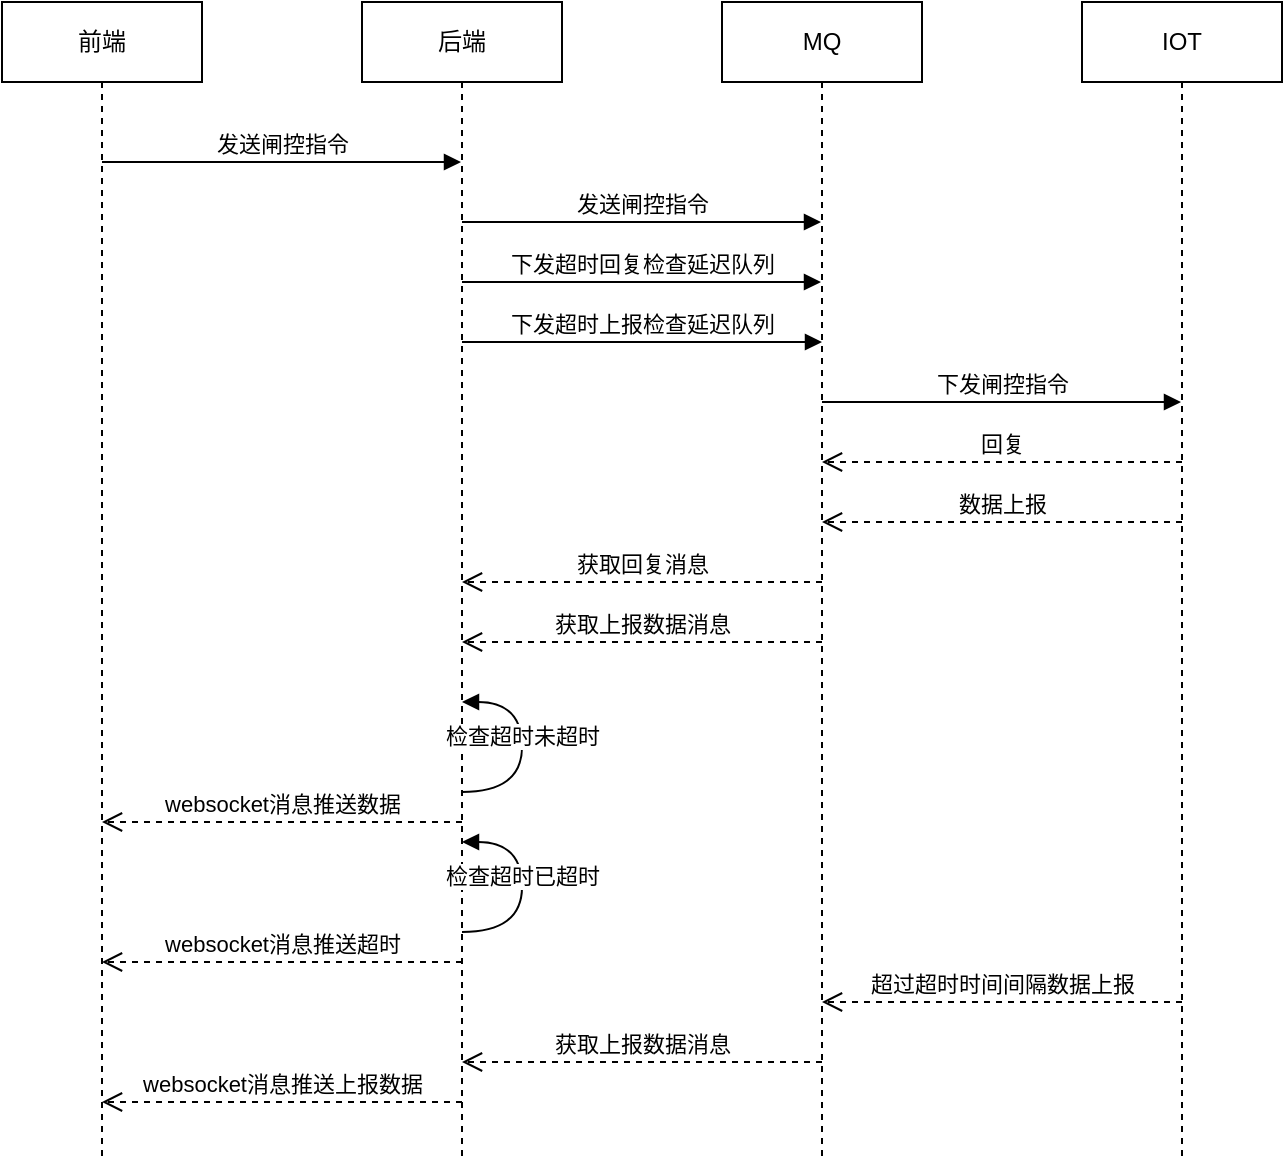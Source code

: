 <mxfile version="24.6.2" type="github">
  <diagram name="第 1 页" id="fjsQgnUb7Lhu3lKXE23s">
    <mxGraphModel dx="1077" dy="671" grid="1" gridSize="10" guides="1" tooltips="1" connect="1" arrows="1" fold="1" page="1" pageScale="1" pageWidth="827" pageHeight="1169" math="0" shadow="0">
      <root>
        <mxCell id="0" />
        <mxCell id="1" parent="0" />
        <mxCell id="6SFgys6yS04XjFyFlmpq-1" value="前端" style="shape=umlLifeline;perimeter=lifelinePerimeter;whiteSpace=wrap;html=1;container=1;dropTarget=0;collapsible=0;recursiveResize=0;outlineConnect=0;portConstraint=eastwest;newEdgeStyle={&quot;curved&quot;:0,&quot;rounded&quot;:0};" vertex="1" parent="1">
          <mxGeometry x="40" y="190" width="100" height="580" as="geometry" />
        </mxCell>
        <mxCell id="6SFgys6yS04XjFyFlmpq-2" value="后端" style="shape=umlLifeline;perimeter=lifelinePerimeter;whiteSpace=wrap;html=1;container=1;dropTarget=0;collapsible=0;recursiveResize=0;outlineConnect=0;portConstraint=eastwest;newEdgeStyle={&quot;curved&quot;:0,&quot;rounded&quot;:0};" vertex="1" parent="1">
          <mxGeometry x="220" y="190" width="100" height="580" as="geometry" />
        </mxCell>
        <mxCell id="6SFgys6yS04XjFyFlmpq-3" value="MQ" style="shape=umlLifeline;perimeter=lifelinePerimeter;whiteSpace=wrap;html=1;container=1;dropTarget=0;collapsible=0;recursiveResize=0;outlineConnect=0;portConstraint=eastwest;newEdgeStyle={&quot;curved&quot;:0,&quot;rounded&quot;:0};" vertex="1" parent="1">
          <mxGeometry x="400" y="190" width="100" height="580" as="geometry" />
        </mxCell>
        <mxCell id="6SFgys6yS04XjFyFlmpq-4" value="IOT" style="shape=umlLifeline;perimeter=lifelinePerimeter;whiteSpace=wrap;html=1;container=1;dropTarget=0;collapsible=0;recursiveResize=0;outlineConnect=0;portConstraint=eastwest;newEdgeStyle={&quot;curved&quot;:0,&quot;rounded&quot;:0};" vertex="1" parent="1">
          <mxGeometry x="580" y="190" width="100" height="580" as="geometry" />
        </mxCell>
        <mxCell id="6SFgys6yS04XjFyFlmpq-5" value="发送闸控指令" style="html=1;verticalAlign=bottom;endArrow=block;curved=0;rounded=0;" edge="1" parent="1" target="6SFgys6yS04XjFyFlmpq-2">
          <mxGeometry width="80" relative="1" as="geometry">
            <mxPoint x="90" y="270" as="sourcePoint" />
            <mxPoint x="210" y="270" as="targetPoint" />
          </mxGeometry>
        </mxCell>
        <mxCell id="6SFgys6yS04XjFyFlmpq-6" value="发送闸控指令" style="html=1;verticalAlign=bottom;endArrow=block;curved=0;rounded=0;" edge="1" parent="1" target="6SFgys6yS04XjFyFlmpq-3">
          <mxGeometry width="80" relative="1" as="geometry">
            <mxPoint x="270" y="300" as="sourcePoint" />
            <mxPoint x="350" y="300" as="targetPoint" />
          </mxGeometry>
        </mxCell>
        <mxCell id="6SFgys6yS04XjFyFlmpq-7" value="下发闸控指令" style="html=1;verticalAlign=bottom;endArrow=block;curved=0;rounded=0;" edge="1" parent="1">
          <mxGeometry width="80" relative="1" as="geometry">
            <mxPoint x="450" y="390" as="sourcePoint" />
            <mxPoint x="629.5" y="390.0" as="targetPoint" />
          </mxGeometry>
        </mxCell>
        <mxCell id="6SFgys6yS04XjFyFlmpq-8" value="下发超时回复检查延迟队列" style="html=1;verticalAlign=bottom;endArrow=block;curved=0;rounded=0;" edge="1" parent="1" target="6SFgys6yS04XjFyFlmpq-3">
          <mxGeometry width="80" relative="1" as="geometry">
            <mxPoint x="270" y="330" as="sourcePoint" />
            <mxPoint x="350" y="330" as="targetPoint" />
          </mxGeometry>
        </mxCell>
        <mxCell id="6SFgys6yS04XjFyFlmpq-9" value="下发超时上报检查延迟队列" style="html=1;verticalAlign=bottom;endArrow=block;curved=0;rounded=0;" edge="1" parent="1">
          <mxGeometry width="80" relative="1" as="geometry">
            <mxPoint x="270" y="360" as="sourcePoint" />
            <mxPoint x="450" y="360" as="targetPoint" />
          </mxGeometry>
        </mxCell>
        <mxCell id="6SFgys6yS04XjFyFlmpq-10" value="回复" style="html=1;verticalAlign=bottom;endArrow=open;dashed=1;endSize=8;curved=0;rounded=0;" edge="1" parent="1" target="6SFgys6yS04XjFyFlmpq-3">
          <mxGeometry relative="1" as="geometry">
            <mxPoint x="630" y="420" as="sourcePoint" />
            <mxPoint x="550" y="420" as="targetPoint" />
          </mxGeometry>
        </mxCell>
        <mxCell id="6SFgys6yS04XjFyFlmpq-11" value="数据上报" style="html=1;verticalAlign=bottom;endArrow=open;dashed=1;endSize=8;curved=0;rounded=0;" edge="1" parent="1">
          <mxGeometry relative="1" as="geometry">
            <mxPoint x="630" y="450" as="sourcePoint" />
            <mxPoint x="450" y="450" as="targetPoint" />
          </mxGeometry>
        </mxCell>
        <mxCell id="6SFgys6yS04XjFyFlmpq-13" value="获取回复消息" style="html=1;verticalAlign=bottom;endArrow=open;dashed=1;endSize=8;curved=0;rounded=0;" edge="1" parent="1" target="6SFgys6yS04XjFyFlmpq-2">
          <mxGeometry x="0.003" relative="1" as="geometry">
            <mxPoint x="450" y="480" as="sourcePoint" />
            <mxPoint x="370" y="480" as="targetPoint" />
            <mxPoint as="offset" />
          </mxGeometry>
        </mxCell>
        <mxCell id="6SFgys6yS04XjFyFlmpq-15" value="获取上报数据消息" style="html=1;verticalAlign=bottom;endArrow=open;dashed=1;endSize=8;curved=0;rounded=0;" edge="1" parent="1">
          <mxGeometry x="0.003" relative="1" as="geometry">
            <mxPoint x="450" y="510" as="sourcePoint" />
            <mxPoint x="270" y="510" as="targetPoint" />
            <mxPoint as="offset" />
          </mxGeometry>
        </mxCell>
        <mxCell id="6SFgys6yS04XjFyFlmpq-21" value="检查超时未超时" style="html=1;verticalAlign=bottom;endArrow=block;curved=1;rounded=0;edgeStyle=orthogonalEdgeStyle;" edge="1" parent="1">
          <mxGeometry x="-0.064" width="80" relative="1" as="geometry">
            <mxPoint x="270" y="584.97" as="sourcePoint" />
            <mxPoint x="270" y="540" as="targetPoint" />
            <Array as="points">
              <mxPoint x="300" y="585" />
              <mxPoint x="300" y="540" />
              <mxPoint x="270" y="540" />
            </Array>
            <mxPoint as="offset" />
          </mxGeometry>
        </mxCell>
        <mxCell id="6SFgys6yS04XjFyFlmpq-22" value="websocket消息推送数据" style="html=1;verticalAlign=bottom;endArrow=open;dashed=1;endSize=8;curved=0;rounded=0;" edge="1" parent="1" target="6SFgys6yS04XjFyFlmpq-1">
          <mxGeometry relative="1" as="geometry">
            <mxPoint x="270" y="600" as="sourcePoint" />
            <mxPoint x="190" y="600" as="targetPoint" />
          </mxGeometry>
        </mxCell>
        <mxCell id="6SFgys6yS04XjFyFlmpq-23" value="超过超时时间间隔数据上报" style="html=1;verticalAlign=bottom;endArrow=open;dashed=1;endSize=8;curved=0;rounded=0;" edge="1" parent="1">
          <mxGeometry relative="1" as="geometry">
            <mxPoint x="630" y="690" as="sourcePoint" />
            <mxPoint x="450" y="690" as="targetPoint" />
          </mxGeometry>
        </mxCell>
        <mxCell id="6SFgys6yS04XjFyFlmpq-24" value="获取上报数据消息" style="html=1;verticalAlign=bottom;endArrow=open;dashed=1;endSize=8;curved=0;rounded=0;" edge="1" parent="1">
          <mxGeometry x="0.003" relative="1" as="geometry">
            <mxPoint x="450" y="720" as="sourcePoint" />
            <mxPoint x="270" y="720" as="targetPoint" />
            <mxPoint as="offset" />
          </mxGeometry>
        </mxCell>
        <mxCell id="6SFgys6yS04XjFyFlmpq-25" value="检查超时已超时" style="html=1;verticalAlign=bottom;endArrow=block;curved=1;rounded=0;edgeStyle=orthogonalEdgeStyle;" edge="1" parent="1">
          <mxGeometry x="-0.064" width="80" relative="1" as="geometry">
            <mxPoint x="270" y="654.97" as="sourcePoint" />
            <mxPoint x="270" y="610" as="targetPoint" />
            <Array as="points">
              <mxPoint x="300" y="655" />
              <mxPoint x="300" y="610" />
              <mxPoint x="270" y="610" />
            </Array>
            <mxPoint as="offset" />
          </mxGeometry>
        </mxCell>
        <mxCell id="6SFgys6yS04XjFyFlmpq-26" value="websocket消息推送超时" style="html=1;verticalAlign=bottom;endArrow=open;dashed=1;endSize=8;curved=0;rounded=0;" edge="1" parent="1">
          <mxGeometry relative="1" as="geometry">
            <mxPoint x="270" y="670" as="sourcePoint" />
            <mxPoint x="90" y="670" as="targetPoint" />
          </mxGeometry>
        </mxCell>
        <mxCell id="6SFgys6yS04XjFyFlmpq-27" value="websocket消息推送上报数据" style="html=1;verticalAlign=bottom;endArrow=open;dashed=1;endSize=8;curved=0;rounded=0;" edge="1" parent="1">
          <mxGeometry relative="1" as="geometry">
            <mxPoint x="270" y="740" as="sourcePoint" />
            <mxPoint x="90" y="740" as="targetPoint" />
          </mxGeometry>
        </mxCell>
      </root>
    </mxGraphModel>
  </diagram>
</mxfile>
